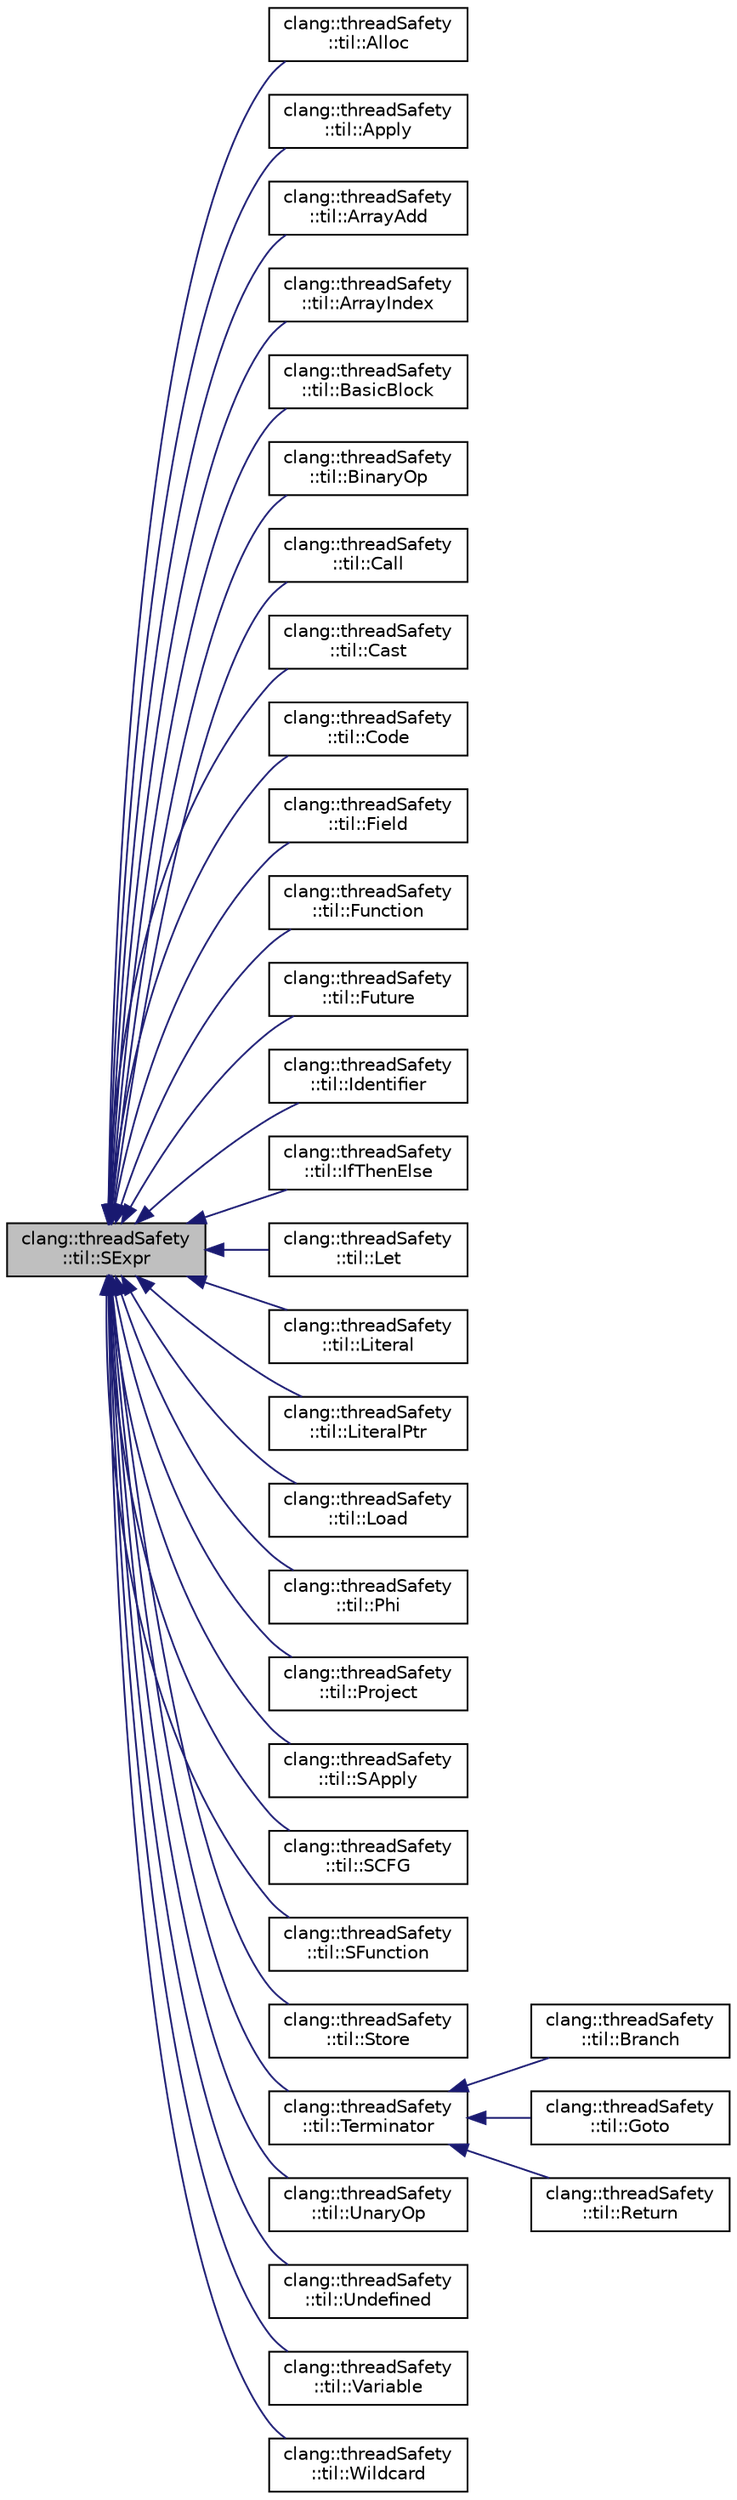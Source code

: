 digraph "clang::threadSafety::til::SExpr"
{
 // LATEX_PDF_SIZE
  bgcolor="transparent";
  edge [fontname="Helvetica",fontsize="10",labelfontname="Helvetica",labelfontsize="10"];
  node [fontname="Helvetica",fontsize="10",shape=record];
  rankdir="LR";
  Node1 [label="clang::threadSafety\l::til::SExpr",height=0.2,width=0.4,color="black", fillcolor="grey75", style="filled", fontcolor="black",tooltip="Base class for AST nodes in the typed intermediate language."];
  Node1 -> Node2 [dir="back",color="midnightblue",fontsize="10",style="solid",fontname="Helvetica"];
  Node2 [label="clang::threadSafety\l::til::Alloc",height=0.2,width=0.4,color="black",URL="$classclang_1_1threadSafety_1_1til_1_1Alloc.html",tooltip="Allocate memory for a new value on the heap or stack."];
  Node1 -> Node3 [dir="back",color="midnightblue",fontsize="10",style="solid",fontname="Helvetica"];
  Node3 [label="clang::threadSafety\l::til::Apply",height=0.2,width=0.4,color="black",URL="$classclang_1_1threadSafety_1_1til_1_1Apply.html",tooltip="Apply an argument to a function."];
  Node1 -> Node4 [dir="back",color="midnightblue",fontsize="10",style="solid",fontname="Helvetica"];
  Node4 [label="clang::threadSafety\l::til::ArrayAdd",height=0.2,width=0.4,color="black",URL="$classclang_1_1threadSafety_1_1til_1_1ArrayAdd.html",tooltip="Pointer arithmetic, restricted to arrays only."];
  Node1 -> Node5 [dir="back",color="midnightblue",fontsize="10",style="solid",fontname="Helvetica"];
  Node5 [label="clang::threadSafety\l::til::ArrayIndex",height=0.2,width=0.4,color="black",URL="$classclang_1_1threadSafety_1_1til_1_1ArrayIndex.html",tooltip="If p is a reference to an array, then p[i] is a reference to the i'th element of the array."];
  Node1 -> Node6 [dir="back",color="midnightblue",fontsize="10",style="solid",fontname="Helvetica"];
  Node6 [label="clang::threadSafety\l::til::BasicBlock",height=0.2,width=0.4,color="black",URL="$classclang_1_1threadSafety_1_1til_1_1BasicBlock.html",tooltip="A basic block is part of an SCFG."];
  Node1 -> Node7 [dir="back",color="midnightblue",fontsize="10",style="solid",fontname="Helvetica"];
  Node7 [label="clang::threadSafety\l::til::BinaryOp",height=0.2,width=0.4,color="black",URL="$classclang_1_1threadSafety_1_1til_1_1BinaryOp.html",tooltip="Simple arithmetic binary operations, e.g."];
  Node1 -> Node8 [dir="back",color="midnightblue",fontsize="10",style="solid",fontname="Helvetica"];
  Node8 [label="clang::threadSafety\l::til::Call",height=0.2,width=0.4,color="black",URL="$classclang_1_1threadSafety_1_1til_1_1Call.html",tooltip="Call a function (after all arguments have been applied)."];
  Node1 -> Node9 [dir="back",color="midnightblue",fontsize="10",style="solid",fontname="Helvetica"];
  Node9 [label="clang::threadSafety\l::til::Cast",height=0.2,width=0.4,color="black",URL="$classclang_1_1threadSafety_1_1til_1_1Cast.html",tooltip="Cast expressions."];
  Node1 -> Node10 [dir="back",color="midnightblue",fontsize="10",style="solid",fontname="Helvetica"];
  Node10 [label="clang::threadSafety\l::til::Code",height=0.2,width=0.4,color="black",URL="$classclang_1_1threadSafety_1_1til_1_1Code.html",tooltip="A block of code – e.g. the body of a function."];
  Node1 -> Node11 [dir="back",color="midnightblue",fontsize="10",style="solid",fontname="Helvetica"];
  Node11 [label="clang::threadSafety\l::til::Field",height=0.2,width=0.4,color="black",URL="$classclang_1_1threadSafety_1_1til_1_1Field.html",tooltip="A typed, writable location in memory."];
  Node1 -> Node12 [dir="back",color="midnightblue",fontsize="10",style="solid",fontname="Helvetica"];
  Node12 [label="clang::threadSafety\l::til::Function",height=0.2,width=0.4,color="black",URL="$classclang_1_1threadSafety_1_1til_1_1Function.html",tooltip="A function – a.k.a."];
  Node1 -> Node13 [dir="back",color="midnightblue",fontsize="10",style="solid",fontname="Helvetica"];
  Node13 [label="clang::threadSafety\l::til::Future",height=0.2,width=0.4,color="black",URL="$classclang_1_1threadSafety_1_1til_1_1Future.html",tooltip="Placeholder for an expression that has not yet been created."];
  Node1 -> Node14 [dir="back",color="midnightblue",fontsize="10",style="solid",fontname="Helvetica"];
  Node14 [label="clang::threadSafety\l::til::Identifier",height=0.2,width=0.4,color="black",URL="$classclang_1_1threadSafety_1_1til_1_1Identifier.html",tooltip="An identifier, e.g."];
  Node1 -> Node15 [dir="back",color="midnightblue",fontsize="10",style="solid",fontname="Helvetica"];
  Node15 [label="clang::threadSafety\l::til::IfThenElse",height=0.2,width=0.4,color="black",URL="$classclang_1_1threadSafety_1_1til_1_1IfThenElse.html",tooltip="An if-then-else expression."];
  Node1 -> Node16 [dir="back",color="midnightblue",fontsize="10",style="solid",fontname="Helvetica"];
  Node16 [label="clang::threadSafety\l::til::Let",height=0.2,width=0.4,color="black",URL="$classclang_1_1threadSafety_1_1til_1_1Let.html",tooltip="A let-expression, e.g."];
  Node1 -> Node17 [dir="back",color="midnightblue",fontsize="10",style="solid",fontname="Helvetica"];
  Node17 [label="clang::threadSafety\l::til::Literal",height=0.2,width=0.4,color="black",URL="$classclang_1_1threadSafety_1_1til_1_1Literal.html",tooltip=" "];
  Node1 -> Node18 [dir="back",color="midnightblue",fontsize="10",style="solid",fontname="Helvetica"];
  Node18 [label="clang::threadSafety\l::til::LiteralPtr",height=0.2,width=0.4,color="black",URL="$classclang_1_1threadSafety_1_1til_1_1LiteralPtr.html",tooltip="A Literal pointer to an object allocated in memory."];
  Node1 -> Node19 [dir="back",color="midnightblue",fontsize="10",style="solid",fontname="Helvetica"];
  Node19 [label="clang::threadSafety\l::til::Load",height=0.2,width=0.4,color="black",URL="$classclang_1_1threadSafety_1_1til_1_1Load.html",tooltip="Load a value from memory."];
  Node1 -> Node20 [dir="back",color="midnightblue",fontsize="10",style="solid",fontname="Helvetica"];
  Node20 [label="clang::threadSafety\l::til::Phi",height=0.2,width=0.4,color="black",URL="$classclang_1_1threadSafety_1_1til_1_1Phi.html",tooltip="Phi Node, for code in SSA form."];
  Node1 -> Node21 [dir="back",color="midnightblue",fontsize="10",style="solid",fontname="Helvetica"];
  Node21 [label="clang::threadSafety\l::til::Project",height=0.2,width=0.4,color="black",URL="$classclang_1_1threadSafety_1_1til_1_1Project.html",tooltip="Project a named slot from a C++ struct or class."];
  Node1 -> Node22 [dir="back",color="midnightblue",fontsize="10",style="solid",fontname="Helvetica"];
  Node22 [label="clang::threadSafety\l::til::SApply",height=0.2,width=0.4,color="black",URL="$classclang_1_1threadSafety_1_1til_1_1SApply.html",tooltip="Apply a self-argument to a self-applicable function."];
  Node1 -> Node23 [dir="back",color="midnightblue",fontsize="10",style="solid",fontname="Helvetica"];
  Node23 [label="clang::threadSafety\l::til::SCFG",height=0.2,width=0.4,color="black",URL="$classclang_1_1threadSafety_1_1til_1_1SCFG.html",tooltip="An SCFG is a control-flow graph."];
  Node1 -> Node24 [dir="back",color="midnightblue",fontsize="10",style="solid",fontname="Helvetica"];
  Node24 [label="clang::threadSafety\l::til::SFunction",height=0.2,width=0.4,color="black",URL="$classclang_1_1threadSafety_1_1til_1_1SFunction.html",tooltip="A self-applicable function."];
  Node1 -> Node25 [dir="back",color="midnightblue",fontsize="10",style="solid",fontname="Helvetica"];
  Node25 [label="clang::threadSafety\l::til::Store",height=0.2,width=0.4,color="black",URL="$classclang_1_1threadSafety_1_1til_1_1Store.html",tooltip="Store a value to memory."];
  Node1 -> Node26 [dir="back",color="midnightblue",fontsize="10",style="solid",fontname="Helvetica"];
  Node26 [label="clang::threadSafety\l::til::Terminator",height=0.2,width=0.4,color="black",URL="$classclang_1_1threadSafety_1_1til_1_1Terminator.html",tooltip="Base class for basic block terminators: Branch, Goto, and Return."];
  Node26 -> Node27 [dir="back",color="midnightblue",fontsize="10",style="solid",fontname="Helvetica"];
  Node27 [label="clang::threadSafety\l::til::Branch",height=0.2,width=0.4,color="black",URL="$classclang_1_1threadSafety_1_1til_1_1Branch.html",tooltip="A conditional branch to two other blocks."];
  Node26 -> Node28 [dir="back",color="midnightblue",fontsize="10",style="solid",fontname="Helvetica"];
  Node28 [label="clang::threadSafety\l::til::Goto",height=0.2,width=0.4,color="black",URL="$classclang_1_1threadSafety_1_1til_1_1Goto.html",tooltip="Jump to another basic block."];
  Node26 -> Node29 [dir="back",color="midnightblue",fontsize="10",style="solid",fontname="Helvetica"];
  Node29 [label="clang::threadSafety\l::til::Return",height=0.2,width=0.4,color="black",URL="$classclang_1_1threadSafety_1_1til_1_1Return.html",tooltip="Return from the enclosing function, passing the return value to the caller."];
  Node1 -> Node30 [dir="back",color="midnightblue",fontsize="10",style="solid",fontname="Helvetica"];
  Node30 [label="clang::threadSafety\l::til::UnaryOp",height=0.2,width=0.4,color="black",URL="$classclang_1_1threadSafety_1_1til_1_1UnaryOp.html",tooltip="Simple arithmetic unary operations, e.g."];
  Node1 -> Node31 [dir="back",color="midnightblue",fontsize="10",style="solid",fontname="Helvetica"];
  Node31 [label="clang::threadSafety\l::til::Undefined",height=0.2,width=0.4,color="black",URL="$classclang_1_1threadSafety_1_1til_1_1Undefined.html",tooltip="Placeholder for expressions that cannot be represented in the TIL."];
  Node1 -> Node32 [dir="back",color="midnightblue",fontsize="10",style="solid",fontname="Helvetica"];
  Node32 [label="clang::threadSafety\l::til::Variable",height=0.2,width=0.4,color="black",URL="$classclang_1_1threadSafety_1_1til_1_1Variable.html",tooltip="A named variable, e.g."];
  Node1 -> Node33 [dir="back",color="midnightblue",fontsize="10",style="solid",fontname="Helvetica"];
  Node33 [label="clang::threadSafety\l::til::Wildcard",height=0.2,width=0.4,color="black",URL="$classclang_1_1threadSafety_1_1til_1_1Wildcard.html",tooltip="Placeholder for a wildcard that matches any other expression."];
}
